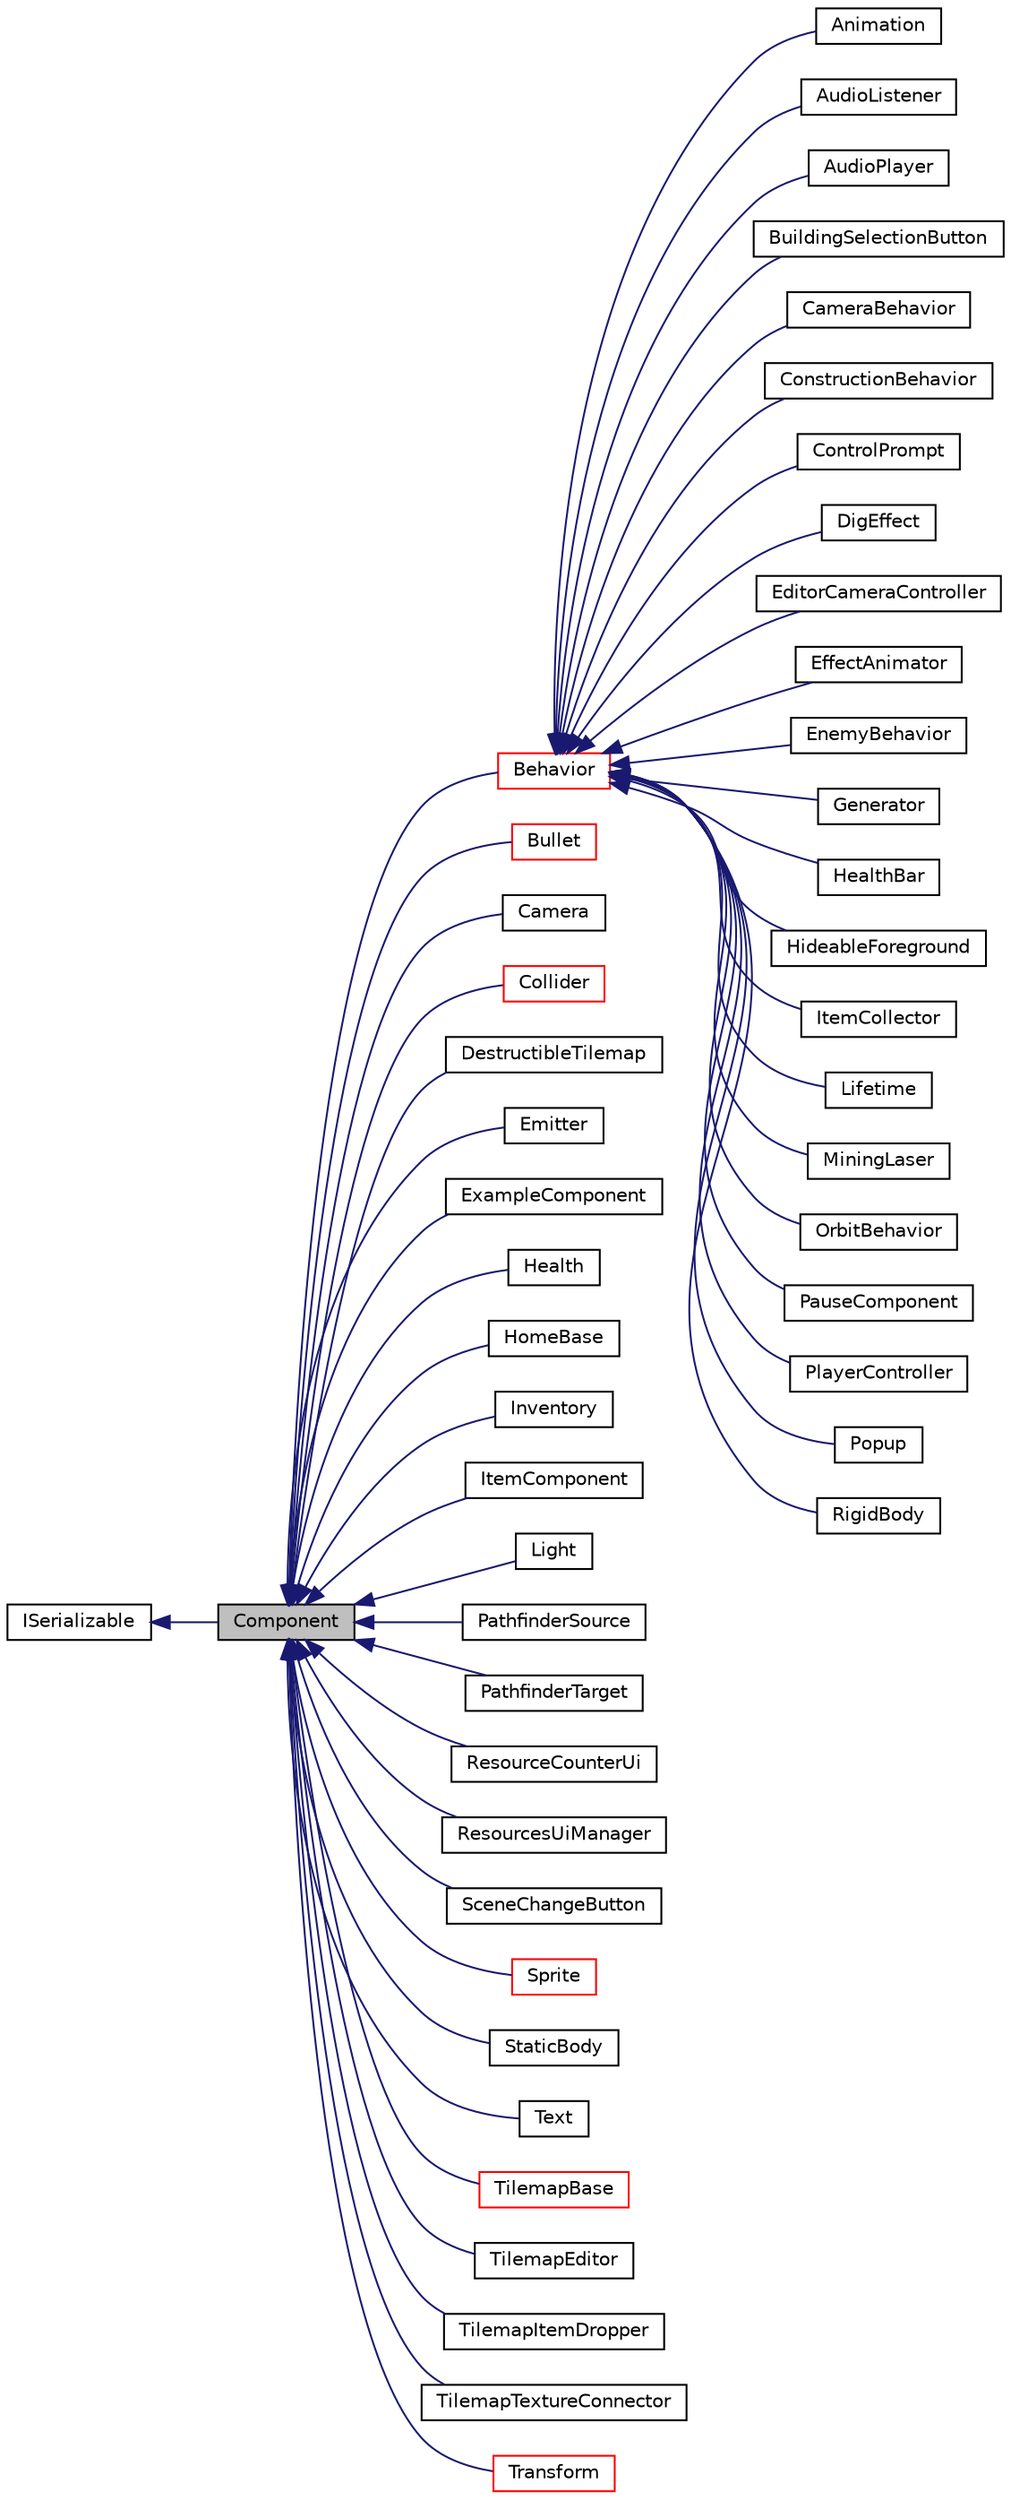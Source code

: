 digraph "Component"
{
 // LATEX_PDF_SIZE
  edge [fontname="Helvetica",fontsize="10",labelfontname="Helvetica",labelfontsize="10"];
  node [fontname="Helvetica",fontsize="10",shape=record];
  rankdir="LR";
  Node1 [label="Component",height=0.2,width=0.4,color="black", fillcolor="grey75", style="filled", fontcolor="black",tooltip=" "];
  Node2 -> Node1 [dir="back",color="midnightblue",fontsize="10",style="solid",fontname="Helvetica"];
  Node2 [label="ISerializable",height=0.2,width=0.4,color="black", fillcolor="white", style="filled",URL="$classISerializable.html",tooltip="interface for all serializable objects"];
  Node1 -> Node3 [dir="back",color="midnightblue",fontsize="10",style="solid",fontname="Helvetica"];
  Node3 [label="Behavior",height=0.2,width=0.4,color="red", fillcolor="white", style="filled",URL="$classBehavior.html",tooltip=" "];
  Node3 -> Node4 [dir="back",color="midnightblue",fontsize="10",style="solid",fontname="Helvetica"];
  Node4 [label="Animation",height=0.2,width=0.4,color="black", fillcolor="white", style="filled",URL="$classAnimation.html",tooltip=" "];
  Node3 -> Node5 [dir="back",color="midnightblue",fontsize="10",style="solid",fontname="Helvetica"];
  Node5 [label="AudioListener",height=0.2,width=0.4,color="black", fillcolor="white", style="filled",URL="$classAudioListener.html",tooltip="component that picks up spatial audio"];
  Node3 -> Node6 [dir="back",color="midnightblue",fontsize="10",style="solid",fontname="Helvetica"];
  Node6 [label="AudioPlayer",height=0.2,width=0.4,color="black", fillcolor="white", style="filled",URL="$classAudioPlayer.html",tooltip="Component that can play audio."];
  Node3 -> Node7 [dir="back",color="midnightblue",fontsize="10",style="solid",fontname="Helvetica"];
  Node7 [label="BuildingSelectionButton",height=0.2,width=0.4,color="black", fillcolor="white", style="filled",URL="$classBuildingSelectionButton.html",tooltip="button that selects which building the ConstructionManager should place"];
  Node3 -> Node8 [dir="back",color="midnightblue",fontsize="10",style="solid",fontname="Helvetica"];
  Node8 [label="CameraBehavior",height=0.2,width=0.4,color="black", fillcolor="white", style="filled",URL="$classCameraBehavior.html",tooltip=" "];
  Node3 -> Node9 [dir="back",color="midnightblue",fontsize="10",style="solid",fontname="Helvetica"];
  Node9 [label="ConstructionBehavior",height=0.2,width=0.4,color="black", fillcolor="white", style="filled",URL="$classConstructionBehavior.html",tooltip="Component that handles the construction of towers and modification of terrain."];
  Node3 -> Node10 [dir="back",color="midnightblue",fontsize="10",style="solid",fontname="Helvetica"];
  Node10 [label="ControlPrompt",height=0.2,width=0.4,color="black", fillcolor="white", style="filled",URL="$classControlPrompt.html",tooltip="Displays a control prompt for an ActionReference."];
  Node3 -> Node11 [dir="back",color="midnightblue",fontsize="10",style="solid",fontname="Helvetica"];
  Node11 [label="DigEffect",height=0.2,width=0.4,color="black", fillcolor="white", style="filled",URL="$classDigEffect.html",tooltip="Behavior class for the dig particle effect."];
  Node3 -> Node12 [dir="back",color="midnightblue",fontsize="10",style="solid",fontname="Helvetica"];
  Node12 [label="EditorCameraController",height=0.2,width=0.4,color="black", fillcolor="white", style="filled",URL="$classEditorCameraController.html",tooltip="controls the camera while in the editor"];
  Node3 -> Node13 [dir="back",color="midnightblue",fontsize="10",style="solid",fontname="Helvetica"];
  Node13 [label="EffectAnimator",height=0.2,width=0.4,color="black", fillcolor="white", style="filled",URL="$classEffectAnimator.html",tooltip="Component that can play audio."];
  Node3 -> Node14 [dir="back",color="midnightblue",fontsize="10",style="solid",fontname="Helvetica"];
  Node14 [label="EnemyBehavior",height=0.2,width=0.4,color="black", fillcolor="white", style="filled",URL="$classEnemyBehavior.html",tooltip=" "];
  Node3 -> Node15 [dir="back",color="midnightblue",fontsize="10",style="solid",fontname="Helvetica"];
  Node15 [label="Generator",height=0.2,width=0.4,color="black", fillcolor="white", style="filled",URL="$classGenerator.html",tooltip=" "];
  Node3 -> Node16 [dir="back",color="midnightblue",fontsize="10",style="solid",fontname="Helvetica"];
  Node16 [label="HealthBar",height=0.2,width=0.4,color="black", fillcolor="white", style="filled",URL="$classHealthBar.html",tooltip="health bar UI that displays offset from an Entity with a Health component"];
  Node3 -> Node17 [dir="back",color="midnightblue",fontsize="10",style="solid",fontname="Helvetica"];
  Node17 [label="HideableForeground",height=0.2,width=0.4,color="black", fillcolor="white", style="filled",URL="$classHideableForeground.html",tooltip="Component that hides an attached Sprite when it overlaps something."];
  Node3 -> Node18 [dir="back",color="midnightblue",fontsize="10",style="solid",fontname="Helvetica"];
  Node18 [label="ItemCollector",height=0.2,width=0.4,color="black", fillcolor="white", style="filled",URL="$classItemCollector.html",tooltip="Component that attracts and collects item entities in the world."];
  Node3 -> Node19 [dir="back",color="midnightblue",fontsize="10",style="solid",fontname="Helvetica"];
  Node19 [label="Lifetime",height=0.2,width=0.4,color="black", fillcolor="white", style="filled",URL="$classLifetime.html",tooltip="Component that destroys it's Enity after a given length of time."];
  Node3 -> Node20 [dir="back",color="midnightblue",fontsize="10",style="solid",fontname="Helvetica"];
  Node20 [label="MiningLaser",height=0.2,width=0.4,color="black", fillcolor="white", style="filled",URL="$classMiningLaser.html",tooltip="Digging laser controllable by an entity."];
  Node3 -> Node21 [dir="back",color="midnightblue",fontsize="10",style="solid",fontname="Helvetica"];
  Node21 [label="OrbitBehavior",height=0.2,width=0.4,color="black", fillcolor="white", style="filled",URL="$classOrbitBehavior.html",tooltip="This Behavior orbits the entity around a point."];
  Node3 -> Node22 [dir="back",color="midnightblue",fontsize="10",style="solid",fontname="Helvetica"];
  Node22 [label="PauseComponent",height=0.2,width=0.4,color="black", fillcolor="white", style="filled",URL="$classPauseComponent.html",tooltip="DESCRIPTION HERE."];
  Node3 -> Node23 [dir="back",color="midnightblue",fontsize="10",style="solid",fontname="Helvetica"];
  Node23 [label="PlayerController",height=0.2,width=0.4,color="black", fillcolor="white", style="filled",URL="$classPlayerController.html",tooltip=" "];
  Node3 -> Node24 [dir="back",color="midnightblue",fontsize="10",style="solid",fontname="Helvetica"];
  Node24 [label="Popup",height=0.2,width=0.4,color="black", fillcolor="white", style="filled",URL="$classPopup.html",tooltip="A Popup is a behavior that will show a popup when a button is pressed."];
  Node3 -> Node25 [dir="back",color="midnightblue",fontsize="10",style="solid",fontname="Helvetica"];
  Node25 [label="RigidBody",height=0.2,width=0.4,color="black", fillcolor="white", style="filled",URL="$classRigidBody.html",tooltip=" "];
  Node1 -> Node31 [dir="back",color="midnightblue",fontsize="10",style="solid",fontname="Helvetica"];
  Node31 [label="Bullet",height=0.2,width=0.4,color="red", fillcolor="white", style="filled",URL="$classBullet.html",tooltip="Component that destroys itself and deals damage on contact."];
  Node1 -> Node34 [dir="back",color="midnightblue",fontsize="10",style="solid",fontname="Helvetica"];
  Node34 [label="Camera",height=0.2,width=0.4,color="black", fillcolor="white", style="filled",URL="$classCamera.html",tooltip="Handles camera and coordinate systems / spaces."];
  Node1 -> Node35 [dir="back",color="midnightblue",fontsize="10",style="solid",fontname="Helvetica"];
  Node35 [label="Collider",height=0.2,width=0.4,color="red", fillcolor="white", style="filled",URL="$classCollider.html",tooltip="component which is used for detecting collisions and information about them"];
  Node1 -> Node38 [dir="back",color="midnightblue",fontsize="10",style="solid",fontname="Helvetica"];
  Node38 [label="DestructibleTilemap",height=0.2,width=0.4,color="black", fillcolor="white", style="filled",URL="$classDestructibleTilemap.html",tooltip="Component responsible for handling the breaking of tiles with varrying strengths."];
  Node1 -> Node39 [dir="back",color="midnightblue",fontsize="10",style="solid",fontname="Helvetica"];
  Node39 [label="Emitter",height=0.2,width=0.4,color="black", fillcolor="white", style="filled",URL="$classEmitter.html",tooltip="Emitter component - controls timing and behavior of particles."];
  Node1 -> Node40 [dir="back",color="midnightblue",fontsize="10",style="solid",fontname="Helvetica"];
  Node40 [label="ExampleComponent",height=0.2,width=0.4,color="black", fillcolor="white", style="filled",URL="$classExampleComponent.html",tooltip="DESCRIPTION HERE."];
  Node1 -> Node41 [dir="back",color="midnightblue",fontsize="10",style="solid",fontname="Helvetica"];
  Node41 [label="Health",height=0.2,width=0.4,color="black", fillcolor="white", style="filled",URL="$classHealth.html",tooltip="Entity health component."];
  Node1 -> Node42 [dir="back",color="midnightblue",fontsize="10",style="solid",fontname="Helvetica"];
  Node42 [label="HomeBase",height=0.2,width=0.4,color="black", fillcolor="white", style="filled",URL="$classHomeBase.html",tooltip=" "];
  Node1 -> Node43 [dir="back",color="midnightblue",fontsize="10",style="solid",fontname="Helvetica"];
  Node43 [label="Inventory",height=0.2,width=0.4,color="black", fillcolor="white", style="filled",URL="$classInventory.html",tooltip="Inventory component that stores items."];
  Node1 -> Node44 [dir="back",color="midnightblue",fontsize="10",style="solid",fontname="Helvetica"];
  Node44 [label="ItemComponent",height=0.2,width=0.4,color="black", fillcolor="white", style="filled",URL="$classItemComponent.html",tooltip="Item in the world that can be picked up."];
  Node1 -> Node45 [dir="back",color="midnightblue",fontsize="10",style="solid",fontname="Helvetica"];
  Node45 [label="Light",height=0.2,width=0.4,color="black", fillcolor="white", style="filled",URL="$classLight.html",tooltip="Light source."];
  Node1 -> Node46 [dir="back",color="midnightblue",fontsize="10",style="solid",fontname="Helvetica"];
  Node46 [label="PathfinderSource",height=0.2,width=0.4,color="black", fillcolor="white", style="filled",URL="$classPathfinderSource.html",tooltip="Pathfinder source."];
  Node1 -> Node47 [dir="back",color="midnightblue",fontsize="10",style="solid",fontname="Helvetica"];
  Node47 [label="PathfinderTarget",height=0.2,width=0.4,color="black", fillcolor="white", style="filled",URL="$classPathfinderTarget.html",tooltip=" "];
  Node1 -> Node48 [dir="back",color="midnightblue",fontsize="10",style="solid",fontname="Helvetica"];
  Node48 [label="ResourceCounterUi",height=0.2,width=0.4,color="black", fillcolor="white", style="filled",URL="$classResourceCounterUi.html",tooltip="Ui Component that displays a count of resources."];
  Node1 -> Node49 [dir="back",color="midnightblue",fontsize="10",style="solid",fontname="Helvetica"];
  Node49 [label="ResourcesUiManager",height=0.2,width=0.4,color="black", fillcolor="white", style="filled",URL="$classResourcesUiManager.html",tooltip="Component that manages the UI for displaying what resources a player currently has."];
  Node1 -> Node50 [dir="back",color="midnightblue",fontsize="10",style="solid",fontname="Helvetica"];
  Node50 [label="SceneChangeButton",height=0.2,width=0.4,color="black", fillcolor="white", style="filled",URL="$classSceneChangeButton.html",tooltip="Component that changes the scene when clicked."];
  Node1 -> Node51 [dir="back",color="midnightblue",fontsize="10",style="solid",fontname="Helvetica"];
  Node51 [label="Sprite",height=0.2,width=0.4,color="red", fillcolor="white", style="filled",URL="$classSprite.html",tooltip="Stores mesh + texture, along with other data needed to draw a basic 2D sprite."];
  Node1 -> Node57 [dir="back",color="midnightblue",fontsize="10",style="solid",fontname="Helvetica"];
  Node57 [label="StaticBody",height=0.2,width=0.4,color="black", fillcolor="white", style="filled",URL="$classStaticBody.html",tooltip=" "];
  Node1 -> Node58 [dir="back",color="midnightblue",fontsize="10",style="solid",fontname="Helvetica"];
  Node58 [label="Text",height=0.2,width=0.4,color="black", fillcolor="white", style="filled",URL="$classText.html",tooltip="Component that makes use of Tilemap to draw text."];
  Node1 -> Node59 [dir="back",color="midnightblue",fontsize="10",style="solid",fontname="Helvetica"];
  Node59 [label="TilemapBase",height=0.2,width=0.4,color="red", fillcolor="white", style="filled",URL="$classTilemapBase.html",tooltip="untemplatized base Tilemap class"];
  Node1 -> Node61 [dir="back",color="midnightblue",fontsize="10",style="solid",fontname="Helvetica"];
  Node61 [label="TilemapEditor",height=0.2,width=0.4,color="black", fillcolor="white", style="filled",URL="$classTilemapEditor.html",tooltip="Component that allows direct editing of a Tilemap."];
  Node1 -> Node62 [dir="back",color="midnightblue",fontsize="10",style="solid",fontname="Helvetica"];
  Node62 [label="TilemapItemDropper",height=0.2,width=0.4,color="black", fillcolor="white", style="filled",URL="$classTilemapItemDropper.html",tooltip="Drops an item whenever a tile is broken."];
  Node1 -> Node63 [dir="back",color="midnightblue",fontsize="10",style="solid",fontname="Helvetica"];
  Node63 [label="TilemapTextureConnector",height=0.2,width=0.4,color="black", fillcolor="white", style="filled",URL="$classTilemapTextureConnector.html",tooltip="Component that uses a parent 'source' tilemap to update a child tilemap with connected textures."];
  Node1 -> Node64 [dir="back",color="midnightblue",fontsize="10",style="solid",fontname="Helvetica"];
  Node64 [label="Transform",height=0.2,width=0.4,color="red", fillcolor="white", style="filled",URL="$classTransform.html",tooltip=" "];
}
